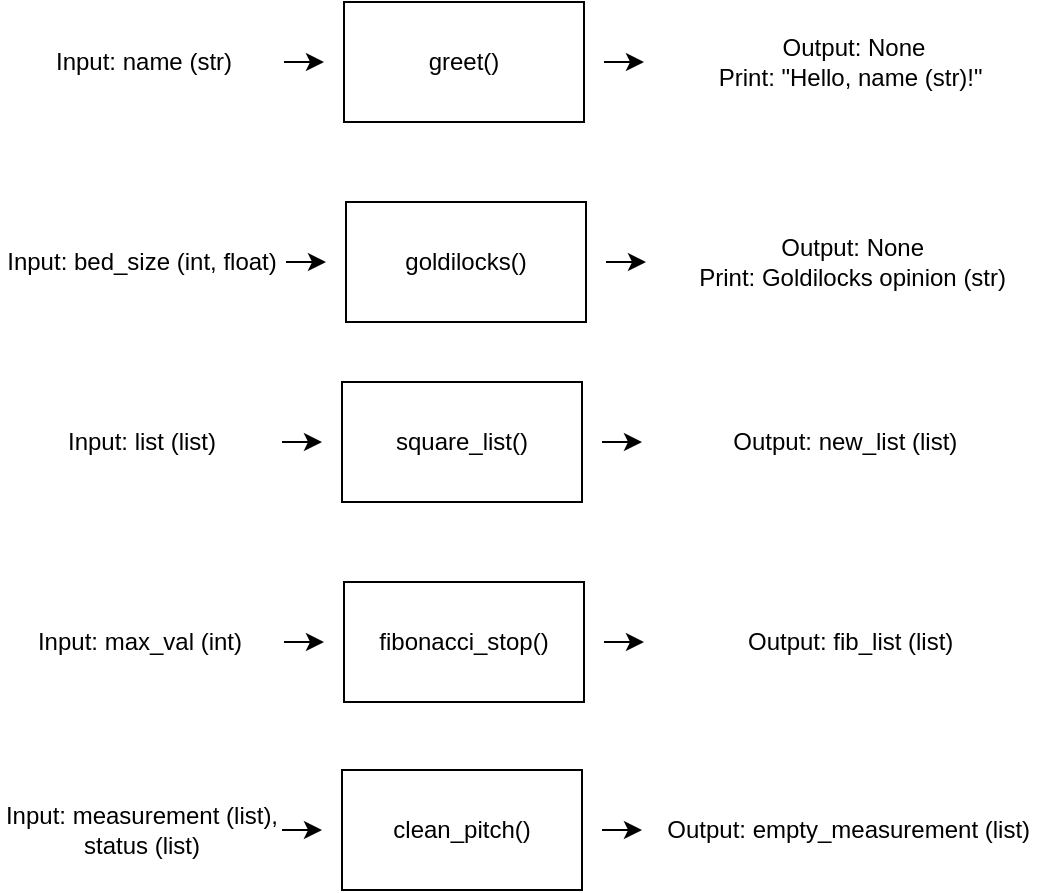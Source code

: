 <mxfile>
    <diagram id="QVxfpD8p1BEG1UjN0iLR" name="Page-1">
        <mxGraphModel dx="542" dy="359" grid="1" gridSize="10" guides="1" tooltips="1" connect="1" arrows="1" fold="1" page="1" pageScale="1" pageWidth="850" pageHeight="1100" math="0" shadow="0">
            <root>
                <mxCell id="0"/>
                <mxCell id="1" parent="0"/>
                <mxCell id="2" value="" style="whiteSpace=wrap;html=1;" parent="1" vertex="1">
                    <mxGeometry x="190" y="50" width="120" height="60" as="geometry"/>
                </mxCell>
                <mxCell id="3" value="greet()" style="text;strokeColor=none;align=center;fillColor=none;html=1;verticalAlign=middle;whiteSpace=wrap;rounded=0;" parent="1" vertex="1">
                    <mxGeometry x="220" y="65" width="60" height="30" as="geometry"/>
                </mxCell>
                <mxCell id="4" value="Input: name (str)" style="text;strokeColor=none;align=center;fillColor=none;html=1;verticalAlign=middle;whiteSpace=wrap;rounded=0;" parent="1" vertex="1">
                    <mxGeometry x="20" y="65" width="140" height="30" as="geometry"/>
                </mxCell>
                <mxCell id="5" value="" style="edgeStyle=none;orthogonalLoop=1;jettySize=auto;html=1;exitX=1;exitY=0.5;exitDx=0;exitDy=0;" parent="1" source="4" edge="1">
                    <mxGeometry width="80" relative="1" as="geometry">
                        <mxPoint x="350" y="130" as="sourcePoint"/>
                        <mxPoint x="180" y="80" as="targetPoint"/>
                        <Array as="points"/>
                    </mxGeometry>
                </mxCell>
                <mxCell id="7" value="" style="edgeStyle=none;orthogonalLoop=1;jettySize=auto;html=1;" parent="1" edge="1">
                    <mxGeometry width="80" relative="1" as="geometry">
                        <mxPoint x="320" y="80" as="sourcePoint"/>
                        <mxPoint x="340" y="80" as="targetPoint"/>
                        <Array as="points"/>
                    </mxGeometry>
                </mxCell>
                <mxCell id="8" value="Output: None&lt;div&gt;Print: &quot;Hello, name (str)!&quot;&amp;nbsp;&lt;/div&gt;" style="text;strokeColor=none;align=center;fillColor=none;html=1;verticalAlign=middle;whiteSpace=wrap;rounded=0;" parent="1" vertex="1">
                    <mxGeometry x="350" y="65" width="190" height="30" as="geometry"/>
                </mxCell>
                <mxCell id="9" value="" style="whiteSpace=wrap;html=1;" parent="1" vertex="1">
                    <mxGeometry x="191" y="150" width="120" height="60" as="geometry"/>
                </mxCell>
                <mxCell id="10" value="goldilocks()" style="text;strokeColor=none;align=center;fillColor=none;html=1;verticalAlign=middle;whiteSpace=wrap;rounded=0;" parent="1" vertex="1">
                    <mxGeometry x="221" y="165" width="60" height="30" as="geometry"/>
                </mxCell>
                <mxCell id="11" value="Input: bed_size (int, float)" style="text;strokeColor=none;align=center;fillColor=none;html=1;verticalAlign=middle;whiteSpace=wrap;rounded=0;" parent="1" vertex="1">
                    <mxGeometry x="19" y="165" width="140" height="30" as="geometry"/>
                </mxCell>
                <mxCell id="12" value="" style="edgeStyle=none;orthogonalLoop=1;jettySize=auto;html=1;exitX=1;exitY=0.5;exitDx=0;exitDy=0;" parent="1" edge="1">
                    <mxGeometry width="80" relative="1" as="geometry">
                        <mxPoint x="161" y="180" as="sourcePoint"/>
                        <mxPoint x="181" y="180" as="targetPoint"/>
                        <Array as="points"/>
                    </mxGeometry>
                </mxCell>
                <mxCell id="13" value="" style="edgeStyle=none;orthogonalLoop=1;jettySize=auto;html=1;" parent="1" edge="1">
                    <mxGeometry width="80" relative="1" as="geometry">
                        <mxPoint x="321" y="180" as="sourcePoint"/>
                        <mxPoint x="341" y="180" as="targetPoint"/>
                        <Array as="points"/>
                    </mxGeometry>
                </mxCell>
                <mxCell id="14" value="Output: None&amp;nbsp;&lt;div&gt;Print: Goldilocks opinion (str)&amp;nbsp;&lt;/div&gt;" style="text;strokeColor=none;align=center;fillColor=none;html=1;verticalAlign=middle;whiteSpace=wrap;rounded=0;" parent="1" vertex="1">
                    <mxGeometry x="351" y="165" width="190" height="30" as="geometry"/>
                </mxCell>
                <mxCell id="15" value="" style="whiteSpace=wrap;html=1;" parent="1" vertex="1">
                    <mxGeometry x="189" y="240" width="120" height="60" as="geometry"/>
                </mxCell>
                <mxCell id="16" value="square_list()" style="text;strokeColor=none;align=center;fillColor=none;html=1;verticalAlign=middle;whiteSpace=wrap;rounded=0;" parent="1" vertex="1">
                    <mxGeometry x="219" y="255" width="60" height="30" as="geometry"/>
                </mxCell>
                <mxCell id="17" value="Input: list (list)" style="text;strokeColor=none;align=center;fillColor=none;html=1;verticalAlign=middle;whiteSpace=wrap;rounded=0;" parent="1" vertex="1">
                    <mxGeometry x="19" y="255" width="140" height="30" as="geometry"/>
                </mxCell>
                <mxCell id="18" value="" style="edgeStyle=none;orthogonalLoop=1;jettySize=auto;html=1;exitX=1;exitY=0.5;exitDx=0;exitDy=0;" parent="1" source="17" edge="1">
                    <mxGeometry width="80" relative="1" as="geometry">
                        <mxPoint x="349" y="320" as="sourcePoint"/>
                        <mxPoint x="179" y="270" as="targetPoint"/>
                        <Array as="points"/>
                    </mxGeometry>
                </mxCell>
                <mxCell id="19" value="" style="edgeStyle=none;orthogonalLoop=1;jettySize=auto;html=1;" parent="1" edge="1">
                    <mxGeometry width="80" relative="1" as="geometry">
                        <mxPoint x="319" y="270" as="sourcePoint"/>
                        <mxPoint x="339" y="270" as="targetPoint"/>
                        <Array as="points"/>
                    </mxGeometry>
                </mxCell>
                <mxCell id="20" value="Output: new_list (list)&amp;nbsp;&amp;nbsp;" style="text;strokeColor=none;align=center;fillColor=none;html=1;verticalAlign=middle;whiteSpace=wrap;rounded=0;" parent="1" vertex="1">
                    <mxGeometry x="349" y="255" width="190" height="30" as="geometry"/>
                </mxCell>
                <mxCell id="21" value="" style="whiteSpace=wrap;html=1;" parent="1" vertex="1">
                    <mxGeometry x="190" y="340" width="120" height="60" as="geometry"/>
                </mxCell>
                <mxCell id="22" value="fibonacci_stop()" style="text;strokeColor=none;align=center;fillColor=none;html=1;verticalAlign=middle;whiteSpace=wrap;rounded=0;" parent="1" vertex="1">
                    <mxGeometry x="220" y="355" width="60" height="30" as="geometry"/>
                </mxCell>
                <mxCell id="23" value="Input: max_val (int)" style="text;strokeColor=none;align=center;fillColor=none;html=1;verticalAlign=middle;whiteSpace=wrap;rounded=0;" parent="1" vertex="1">
                    <mxGeometry x="18" y="355" width="140" height="30" as="geometry"/>
                </mxCell>
                <mxCell id="24" value="" style="edgeStyle=none;orthogonalLoop=1;jettySize=auto;html=1;exitX=1;exitY=0.5;exitDx=0;exitDy=0;" parent="1" edge="1">
                    <mxGeometry width="80" relative="1" as="geometry">
                        <mxPoint x="160" y="370" as="sourcePoint"/>
                        <mxPoint x="180" y="370" as="targetPoint"/>
                        <Array as="points"/>
                    </mxGeometry>
                </mxCell>
                <mxCell id="25" value="" style="edgeStyle=none;orthogonalLoop=1;jettySize=auto;html=1;" parent="1" edge="1">
                    <mxGeometry width="80" relative="1" as="geometry">
                        <mxPoint x="320" y="370" as="sourcePoint"/>
                        <mxPoint x="340" y="370" as="targetPoint"/>
                        <Array as="points"/>
                    </mxGeometry>
                </mxCell>
                <mxCell id="26" value="Output: fib_list (list)&amp;nbsp;" style="text;strokeColor=none;align=center;fillColor=none;html=1;verticalAlign=middle;whiteSpace=wrap;rounded=0;" parent="1" vertex="1">
                    <mxGeometry x="350" y="355" width="190" height="30" as="geometry"/>
                </mxCell>
                <mxCell id="27" value="" style="whiteSpace=wrap;html=1;" parent="1" vertex="1">
                    <mxGeometry x="189" y="434" width="120" height="60" as="geometry"/>
                </mxCell>
                <mxCell id="28" value="clean_pitch()" style="text;strokeColor=none;align=center;fillColor=none;html=1;verticalAlign=middle;whiteSpace=wrap;rounded=0;" parent="1" vertex="1">
                    <mxGeometry x="219" y="449" width="60" height="30" as="geometry"/>
                </mxCell>
                <mxCell id="29" value="Input: measurement (list), status (list)" style="text;strokeColor=none;align=center;fillColor=none;html=1;verticalAlign=middle;whiteSpace=wrap;rounded=0;" parent="1" vertex="1">
                    <mxGeometry x="19" y="449" width="140" height="30" as="geometry"/>
                </mxCell>
                <mxCell id="30" value="" style="edgeStyle=none;orthogonalLoop=1;jettySize=auto;html=1;exitX=1;exitY=0.5;exitDx=0;exitDy=0;" parent="1" source="29" edge="1">
                    <mxGeometry width="80" relative="1" as="geometry">
                        <mxPoint x="349" y="514" as="sourcePoint"/>
                        <mxPoint x="179" y="464" as="targetPoint"/>
                        <Array as="points"/>
                    </mxGeometry>
                </mxCell>
                <mxCell id="31" value="" style="edgeStyle=none;orthogonalLoop=1;jettySize=auto;html=1;" parent="1" edge="1">
                    <mxGeometry width="80" relative="1" as="geometry">
                        <mxPoint x="319" y="464" as="sourcePoint"/>
                        <mxPoint x="339" y="464" as="targetPoint"/>
                        <Array as="points"/>
                    </mxGeometry>
                </mxCell>
                <mxCell id="32" value="Output: empty_measurement (list)&amp;nbsp;" style="text;strokeColor=none;align=center;fillColor=none;html=1;verticalAlign=middle;whiteSpace=wrap;rounded=0;" parent="1" vertex="1">
                    <mxGeometry x="349" y="449" width="190" height="30" as="geometry"/>
                </mxCell>
            </root>
        </mxGraphModel>
    </diagram>
</mxfile>